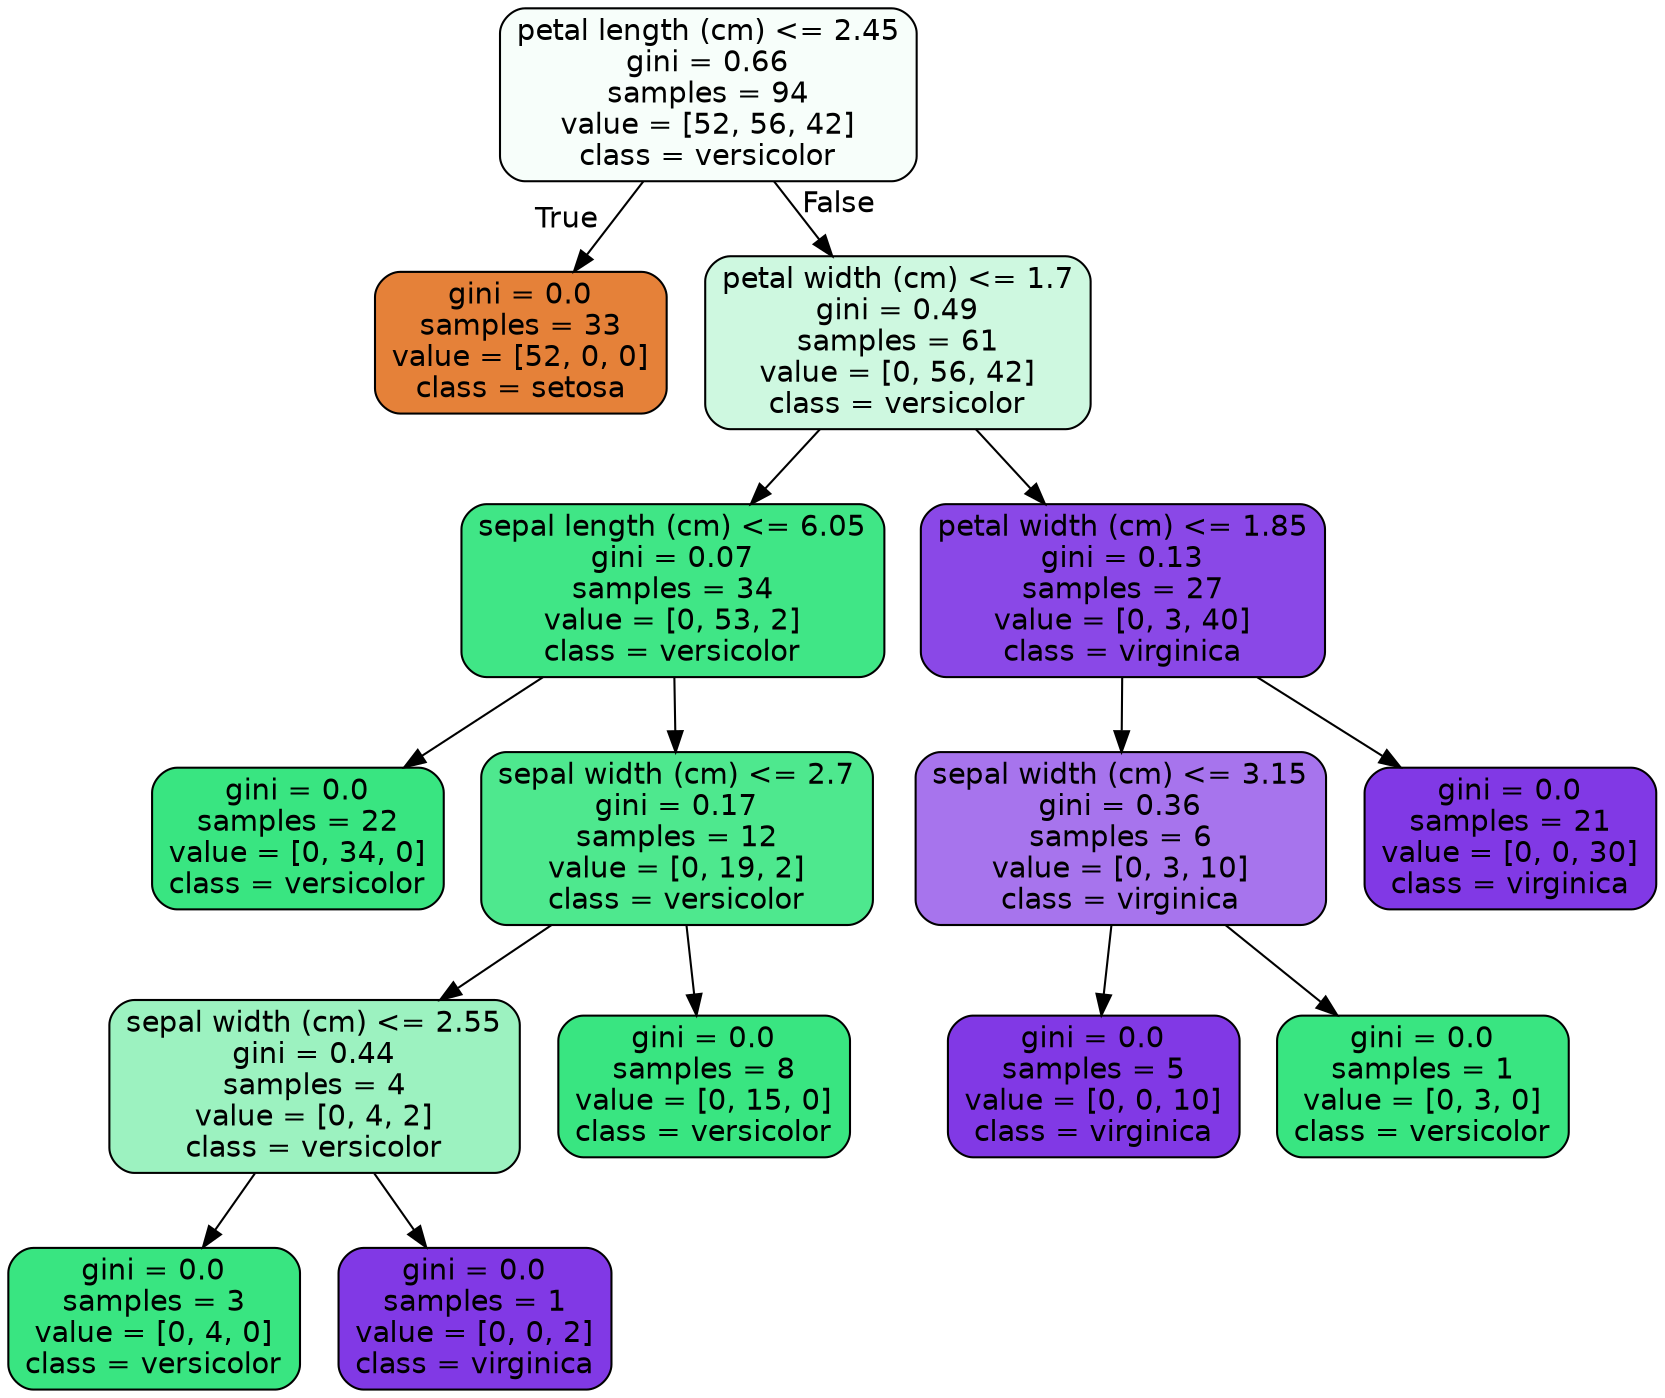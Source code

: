 digraph Tree {
node [shape=box, style="filled, rounded", color="black", fontname=helvetica] ;
edge [fontname=helvetica] ;
0 [label="petal length (cm) <= 2.45\ngini = 0.66\nsamples = 94\nvalue = [52, 56, 42]\nclass = versicolor", fillcolor="#f7fefa"] ;
1 [label="gini = 0.0\nsamples = 33\nvalue = [52, 0, 0]\nclass = setosa", fillcolor="#e58139"] ;
0 -> 1 [labeldistance=2.5, labelangle=45, headlabel="True"] ;
2 [label="petal width (cm) <= 1.7\ngini = 0.49\nsamples = 61\nvalue = [0, 56, 42]\nclass = versicolor", fillcolor="#cef8e0"] ;
0 -> 2 [labeldistance=2.5, labelangle=-45, headlabel="False"] ;
3 [label="sepal length (cm) <= 6.05\ngini = 0.07\nsamples = 34\nvalue = [0, 53, 2]\nclass = versicolor", fillcolor="#40e686"] ;
2 -> 3 ;
4 [label="gini = 0.0\nsamples = 22\nvalue = [0, 34, 0]\nclass = versicolor", fillcolor="#39e581"] ;
3 -> 4 ;
5 [label="sepal width (cm) <= 2.7\ngini = 0.17\nsamples = 12\nvalue = [0, 19, 2]\nclass = versicolor", fillcolor="#4ee88e"] ;
3 -> 5 ;
6 [label="sepal width (cm) <= 2.55\ngini = 0.44\nsamples = 4\nvalue = [0, 4, 2]\nclass = versicolor", fillcolor="#9cf2c0"] ;
5 -> 6 ;
7 [label="gini = 0.0\nsamples = 3\nvalue = [0, 4, 0]\nclass = versicolor", fillcolor="#39e581"] ;
6 -> 7 ;
8 [label="gini = 0.0\nsamples = 1\nvalue = [0, 0, 2]\nclass = virginica", fillcolor="#8139e5"] ;
6 -> 8 ;
9 [label="gini = 0.0\nsamples = 8\nvalue = [0, 15, 0]\nclass = versicolor", fillcolor="#39e581"] ;
5 -> 9 ;
10 [label="petal width (cm) <= 1.85\ngini = 0.13\nsamples = 27\nvalue = [0, 3, 40]\nclass = virginica", fillcolor="#8a48e7"] ;
2 -> 10 ;
11 [label="sepal width (cm) <= 3.15\ngini = 0.36\nsamples = 6\nvalue = [0, 3, 10]\nclass = virginica", fillcolor="#a774ed"] ;
10 -> 11 ;
12 [label="gini = 0.0\nsamples = 5\nvalue = [0, 0, 10]\nclass = virginica", fillcolor="#8139e5"] ;
11 -> 12 ;
13 [label="gini = 0.0\nsamples = 1\nvalue = [0, 3, 0]\nclass = versicolor", fillcolor="#39e581"] ;
11 -> 13 ;
14 [label="gini = 0.0\nsamples = 21\nvalue = [0, 0, 30]\nclass = virginica", fillcolor="#8139e5"] ;
10 -> 14 ;
}